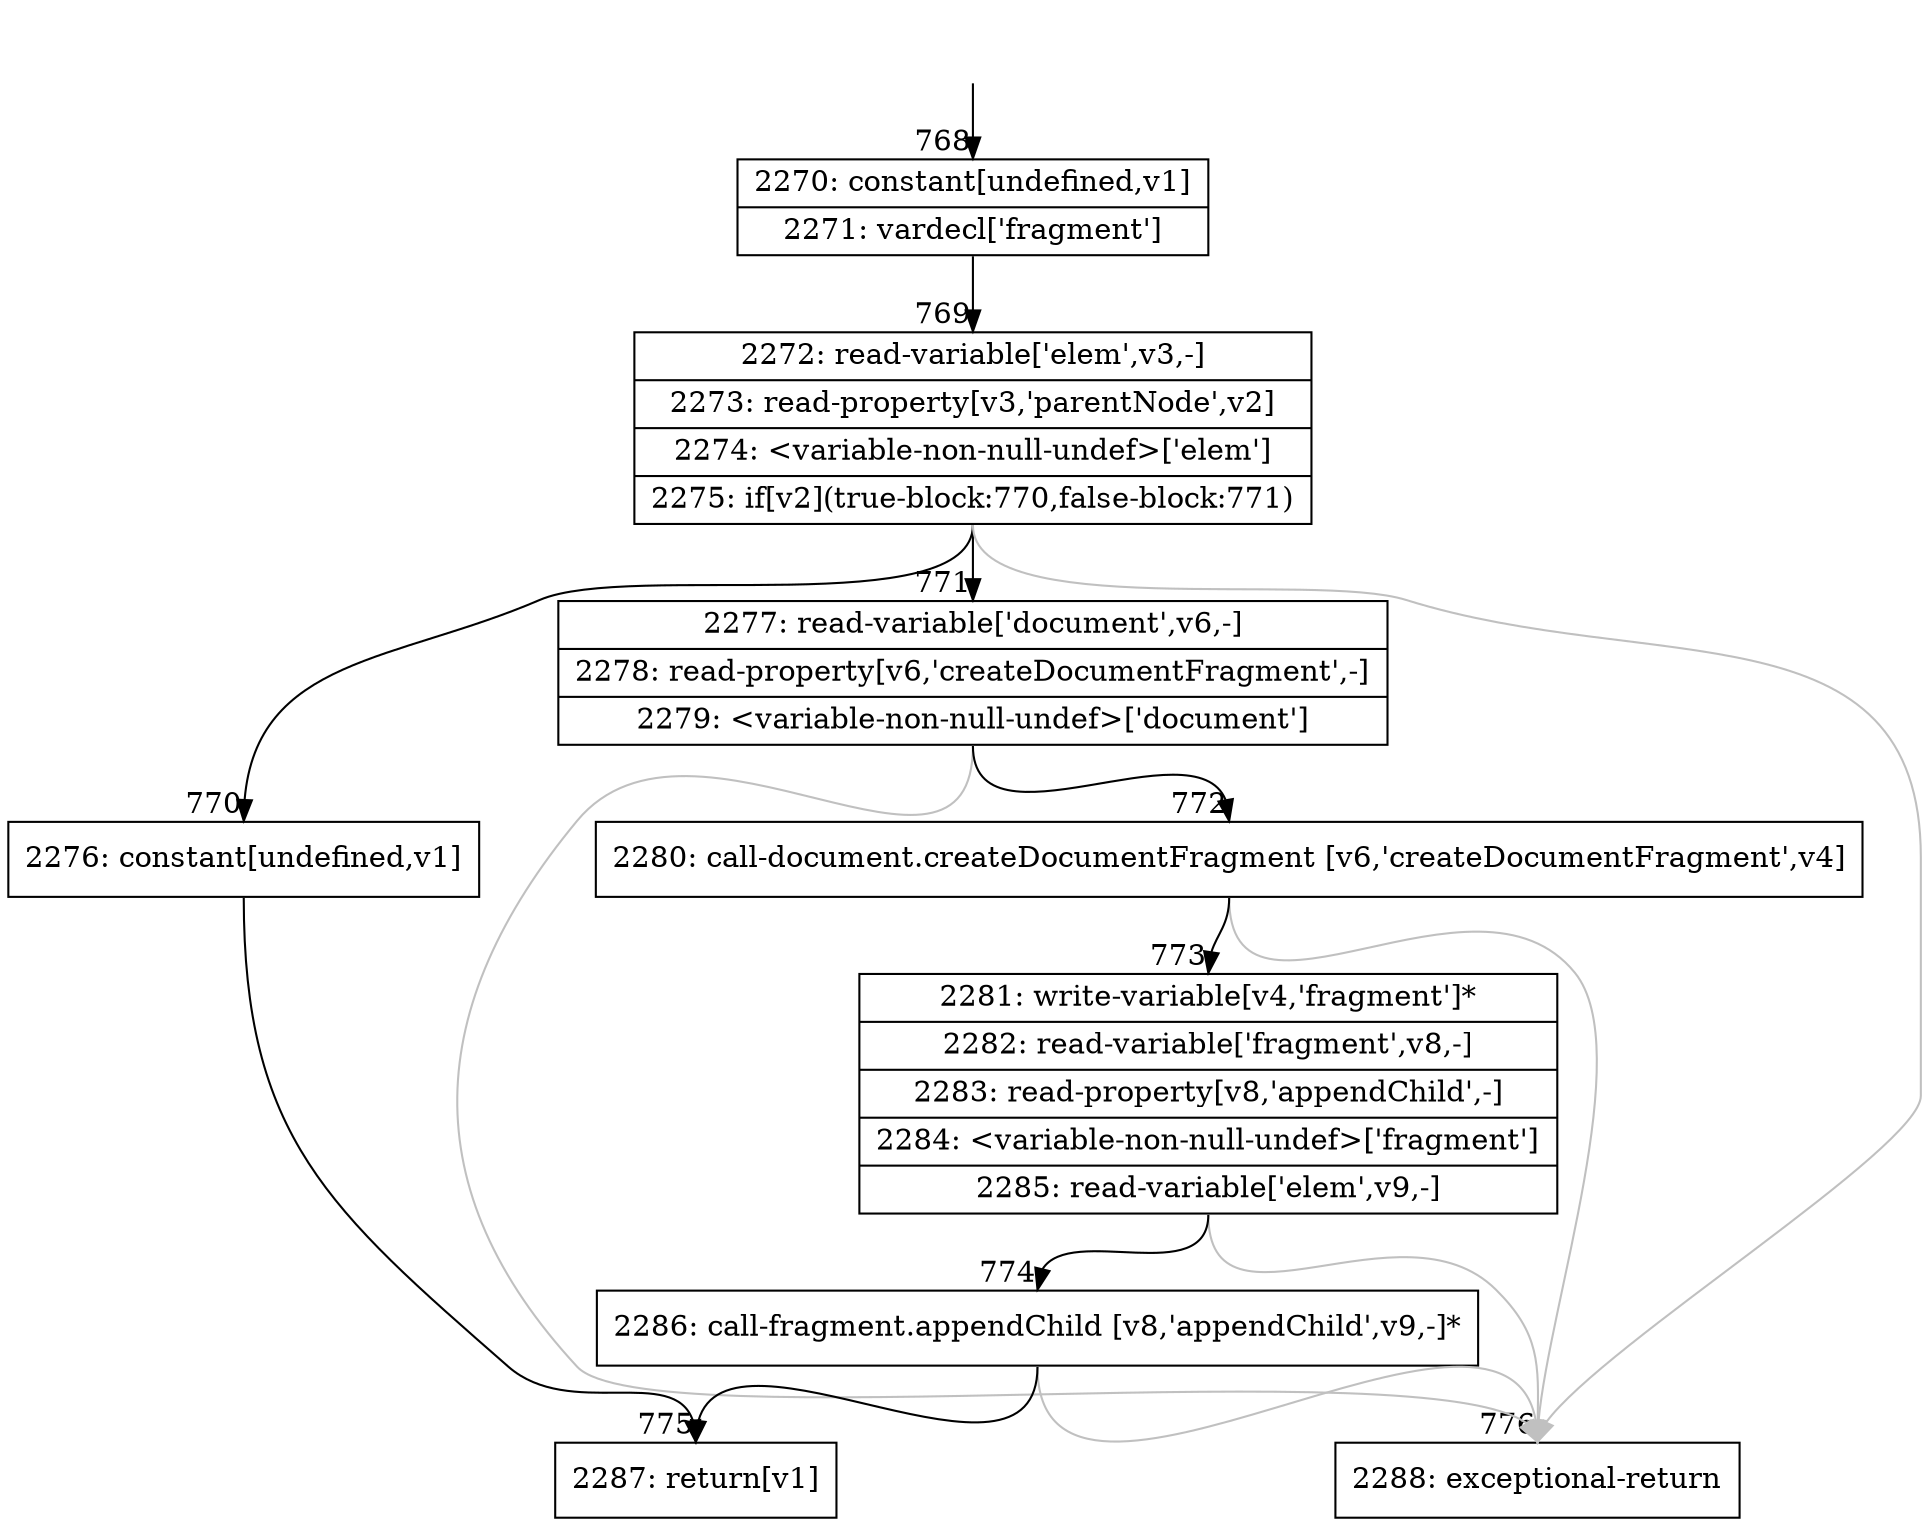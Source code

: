 digraph {
rankdir="TD"
BB_entry69[shape=none,label=""];
BB_entry69 -> BB768 [tailport=s, headport=n, headlabel="    768"]
BB768 [shape=record label="{2270: constant[undefined,v1]|2271: vardecl['fragment']}" ] 
BB768 -> BB769 [tailport=s, headport=n, headlabel="      769"]
BB769 [shape=record label="{2272: read-variable['elem',v3,-]|2273: read-property[v3,'parentNode',v2]|2274: \<variable-non-null-undef\>['elem']|2275: if[v2](true-block:770,false-block:771)}" ] 
BB769 -> BB770 [tailport=s, headport=n, headlabel="      770"]
BB769 -> BB771 [tailport=s, headport=n, headlabel="      771"]
BB769 -> BB776 [tailport=s, headport=n, color=gray, headlabel="      776"]
BB770 [shape=record label="{2276: constant[undefined,v1]}" ] 
BB770 -> BB775 [tailport=s, headport=n, headlabel="      775"]
BB771 [shape=record label="{2277: read-variable['document',v6,-]|2278: read-property[v6,'createDocumentFragment',-]|2279: \<variable-non-null-undef\>['document']}" ] 
BB771 -> BB772 [tailport=s, headport=n, headlabel="      772"]
BB771 -> BB776 [tailport=s, headport=n, color=gray]
BB772 [shape=record label="{2280: call-document.createDocumentFragment [v6,'createDocumentFragment',v4]}" ] 
BB772 -> BB773 [tailport=s, headport=n, headlabel="      773"]
BB772 -> BB776 [tailport=s, headport=n, color=gray]
BB773 [shape=record label="{2281: write-variable[v4,'fragment']*|2282: read-variable['fragment',v8,-]|2283: read-property[v8,'appendChild',-]|2284: \<variable-non-null-undef\>['fragment']|2285: read-variable['elem',v9,-]}" ] 
BB773 -> BB774 [tailport=s, headport=n, headlabel="      774"]
BB773 -> BB776 [tailport=s, headport=n, color=gray]
BB774 [shape=record label="{2286: call-fragment.appendChild [v8,'appendChild',v9,-]*}" ] 
BB774 -> BB775 [tailport=s, headport=n]
BB774 -> BB776 [tailport=s, headport=n, color=gray]
BB775 [shape=record label="{2287: return[v1]}" ] 
BB776 [shape=record label="{2288: exceptional-return}" ] 
//#$~ 1143
}
